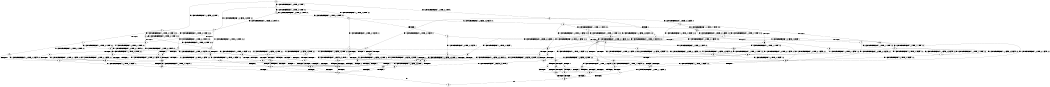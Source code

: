 digraph BCG {
size = "7, 10.5";
center = TRUE;
node [shape = circle];
0 [peripheries = 2];
0 -> 1 [label = "EX !1 !ATOMIC_EXCH_BRANCH (1, +0, TRUE, +0, 1, TRUE) !::"];
0 -> 2 [label = "EX !2 !ATOMIC_EXCH_BRANCH (1, +0, FALSE, +0, 3, TRUE) !::"];
0 -> 3 [label = "EX !0 !ATOMIC_EXCH_BRANCH (1, +1, TRUE, +0, 2, TRUE) !::"];
1 -> 4 [label = "EX !2 !ATOMIC_EXCH_BRANCH (1, +0, FALSE, +0, 3, TRUE) !:0:1:"];
1 -> 5 [label = "EX !0 !ATOMIC_EXCH_BRANCH (1, +1, TRUE, +0, 2, TRUE) !:0:1:"];
1 -> 6 [label = "EX !1 !ATOMIC_EXCH_BRANCH (1, +0, TRUE, +0, 1, TRUE) !:0:1:"];
2 -> 7 [label = "TERMINATE !2"];
2 -> 8 [label = "EX !1 !ATOMIC_EXCH_BRANCH (1, +0, TRUE, +0, 1, TRUE) !:0:1:2:"];
2 -> 9 [label = "EX !0 !ATOMIC_EXCH_BRANCH (1, +1, TRUE, +0, 2, TRUE) !:0:1:2:"];
3 -> 10 [label = "TERMINATE !0"];
3 -> 11 [label = "EX !1 !ATOMIC_EXCH_BRANCH (1, +0, TRUE, +0, 1, FALSE) !:0:"];
3 -> 12 [label = "EX !2 !ATOMIC_EXCH_BRANCH (1, +0, FALSE, +0, 3, FALSE) !:0:"];
4 -> 13 [label = "TERMINATE !2"];
4 -> 14 [label = "EX !0 !ATOMIC_EXCH_BRANCH (1, +1, TRUE, +0, 2, TRUE) !:0:1:2:"];
4 -> 8 [label = "EX !1 !ATOMIC_EXCH_BRANCH (1, +0, TRUE, +0, 1, TRUE) !:0:1:2:"];
5 -> 15 [label = "TERMINATE !0"];
5 -> 16 [label = "EX !2 !ATOMIC_EXCH_BRANCH (1, +0, FALSE, +0, 3, FALSE) !:0:1:"];
5 -> 17 [label = "EX !1 !ATOMIC_EXCH_BRANCH (1, +0, TRUE, +0, 1, FALSE) !:0:1:"];
6 -> 4 [label = "EX !2 !ATOMIC_EXCH_BRANCH (1, +0, FALSE, +0, 3, TRUE) !:0:1:"];
6 -> 5 [label = "EX !0 !ATOMIC_EXCH_BRANCH (1, +1, TRUE, +0, 2, TRUE) !:0:1:"];
6 -> 6 [label = "EX !1 !ATOMIC_EXCH_BRANCH (1, +0, TRUE, +0, 1, TRUE) !:0:1:"];
7 -> 18 [label = "EX !1 !ATOMIC_EXCH_BRANCH (1, +0, TRUE, +0, 1, TRUE) !:0:1:"];
7 -> 19 [label = "EX !0 !ATOMIC_EXCH_BRANCH (1, +1, TRUE, +0, 2, TRUE) !:0:1:"];
8 -> 13 [label = "TERMINATE !2"];
8 -> 14 [label = "EX !0 !ATOMIC_EXCH_BRANCH (1, +1, TRUE, +0, 2, TRUE) !:0:1:2:"];
8 -> 8 [label = "EX !1 !ATOMIC_EXCH_BRANCH (1, +0, TRUE, +0, 1, TRUE) !:0:1:2:"];
9 -> 20 [label = "TERMINATE !2"];
9 -> 21 [label = "TERMINATE !0"];
9 -> 22 [label = "EX !1 !ATOMIC_EXCH_BRANCH (1, +0, TRUE, +0, 1, FALSE) !:0:1:2:"];
10 -> 23 [label = "EX !1 !ATOMIC_EXCH_BRANCH (1, +0, TRUE, +0, 1, FALSE) !::"];
10 -> 24 [label = "EX !2 !ATOMIC_EXCH_BRANCH (1, +0, FALSE, +0, 3, FALSE) !::"];
11 -> 25 [label = "TERMINATE !1"];
11 -> 26 [label = "TERMINATE !0"];
11 -> 27 [label = "EX !2 !ATOMIC_EXCH_BRANCH (1, +0, FALSE, +0, 3, TRUE) !:0:1:"];
12 -> 28 [label = "TERMINATE !0"];
12 -> 29 [label = "EX !1 !ATOMIC_EXCH_BRANCH (1, +0, TRUE, +0, 1, FALSE) !:0:1:2:"];
12 -> 30 [label = "EX !2 !ATOMIC_EXCH_BRANCH (1, +1, TRUE, +1, 1, TRUE) !:0:1:2:"];
13 -> 31 [label = "EX !0 !ATOMIC_EXCH_BRANCH (1, +1, TRUE, +0, 2, TRUE) !:0:1:"];
13 -> 18 [label = "EX !1 !ATOMIC_EXCH_BRANCH (1, +0, TRUE, +0, 1, TRUE) !:0:1:"];
14 -> 32 [label = "TERMINATE !2"];
14 -> 33 [label = "TERMINATE !0"];
14 -> 22 [label = "EX !1 !ATOMIC_EXCH_BRANCH (1, +0, TRUE, +0, 1, FALSE) !:0:1:2:"];
15 -> 34 [label = "EX !2 !ATOMIC_EXCH_BRANCH (1, +0, FALSE, +0, 3, FALSE) !:1:"];
15 -> 35 [label = "EX !1 !ATOMIC_EXCH_BRANCH (1, +0, TRUE, +0, 1, FALSE) !:1:"];
16 -> 36 [label = "TERMINATE !0"];
16 -> 37 [label = "EX !2 !ATOMIC_EXCH_BRANCH (1, +1, TRUE, +1, 1, TRUE) !:0:1:2:"];
16 -> 29 [label = "EX !1 !ATOMIC_EXCH_BRANCH (1, +0, TRUE, +0, 1, FALSE) !:0:1:2:"];
17 -> 25 [label = "TERMINATE !1"];
17 -> 26 [label = "TERMINATE !0"];
17 -> 27 [label = "EX !2 !ATOMIC_EXCH_BRANCH (1, +0, FALSE, +0, 3, TRUE) !:0:1:"];
18 -> 31 [label = "EX !0 !ATOMIC_EXCH_BRANCH (1, +1, TRUE, +0, 2, TRUE) !:0:1:"];
18 -> 18 [label = "EX !1 !ATOMIC_EXCH_BRANCH (1, +0, TRUE, +0, 1, TRUE) !:0:1:"];
19 -> 38 [label = "TERMINATE !0"];
19 -> 39 [label = "EX !1 !ATOMIC_EXCH_BRANCH (1, +0, TRUE, +0, 1, FALSE) !:0:1:"];
20 -> 38 [label = "TERMINATE !0"];
20 -> 39 [label = "EX !1 !ATOMIC_EXCH_BRANCH (1, +0, TRUE, +0, 1, FALSE) !:0:1:"];
21 -> 38 [label = "TERMINATE !2"];
21 -> 40 [label = "EX !1 !ATOMIC_EXCH_BRANCH (1, +0, TRUE, +0, 1, FALSE) !:1:2:"];
22 -> 41 [label = "TERMINATE !1"];
22 -> 42 [label = "TERMINATE !2"];
22 -> 43 [label = "TERMINATE !0"];
23 -> 44 [label = "TERMINATE !1"];
23 -> 45 [label = "EX !2 !ATOMIC_EXCH_BRANCH (1, +0, FALSE, +0, 3, TRUE) !:1:"];
24 -> 46 [label = "EX !1 !ATOMIC_EXCH_BRANCH (1, +0, TRUE, +0, 1, FALSE) !:1:2:"];
24 -> 47 [label = "EX !2 !ATOMIC_EXCH_BRANCH (1, +1, TRUE, +1, 1, TRUE) !:1:2:"];
25 -> 44 [label = "TERMINATE !0"];
25 -> 48 [label = "EX !2 !ATOMIC_EXCH_BRANCH (1, +0, FALSE, +0, 3, TRUE) !:0:"];
26 -> 44 [label = "TERMINATE !1"];
26 -> 45 [label = "EX !2 !ATOMIC_EXCH_BRANCH (1, +0, FALSE, +0, 3, TRUE) !:1:"];
27 -> 41 [label = "TERMINATE !1"];
27 -> 42 [label = "TERMINATE !2"];
27 -> 43 [label = "TERMINATE !0"];
28 -> 46 [label = "EX !1 !ATOMIC_EXCH_BRANCH (1, +0, TRUE, +0, 1, FALSE) !:1:2:"];
28 -> 47 [label = "EX !2 !ATOMIC_EXCH_BRANCH (1, +1, TRUE, +1, 1, TRUE) !:1:2:"];
29 -> 49 [label = "TERMINATE !1"];
29 -> 50 [label = "TERMINATE !0"];
29 -> 51 [label = "EX !2 !ATOMIC_EXCH_BRANCH (1, +1, TRUE, +1, 1, FALSE) !:0:1:2:"];
30 -> 52 [label = "TERMINATE !0"];
30 -> 53 [label = "EX !1 !ATOMIC_EXCH_BRANCH (1, +0, TRUE, +0, 1, FALSE) !:0:1:2:"];
30 -> 54 [label = "EX !2 !ATOMIC_EXCH_BRANCH (1, +0, FALSE, +0, 3, FALSE) !:0:1:2:"];
31 -> 55 [label = "TERMINATE !0"];
31 -> 39 [label = "EX !1 !ATOMIC_EXCH_BRANCH (1, +0, TRUE, +0, 1, FALSE) !:0:1:"];
32 -> 55 [label = "TERMINATE !0"];
32 -> 39 [label = "EX !1 !ATOMIC_EXCH_BRANCH (1, +0, TRUE, +0, 1, FALSE) !:0:1:"];
33 -> 55 [label = "TERMINATE !2"];
33 -> 40 [label = "EX !1 !ATOMIC_EXCH_BRANCH (1, +0, TRUE, +0, 1, FALSE) !:1:2:"];
34 -> 56 [label = "EX !2 !ATOMIC_EXCH_BRANCH (1, +1, TRUE, +1, 1, TRUE) !:1:2:"];
34 -> 46 [label = "EX !1 !ATOMIC_EXCH_BRANCH (1, +0, TRUE, +0, 1, FALSE) !:1:2:"];
35 -> 44 [label = "TERMINATE !1"];
35 -> 45 [label = "EX !2 !ATOMIC_EXCH_BRANCH (1, +0, FALSE, +0, 3, TRUE) !:1:"];
36 -> 56 [label = "EX !2 !ATOMIC_EXCH_BRANCH (1, +1, TRUE, +1, 1, TRUE) !:1:2:"];
36 -> 46 [label = "EX !1 !ATOMIC_EXCH_BRANCH (1, +0, TRUE, +0, 1, FALSE) !:1:2:"];
37 -> 57 [label = "TERMINATE !0"];
37 -> 58 [label = "EX !2 !ATOMIC_EXCH_BRANCH (1, +0, FALSE, +0, 3, FALSE) !:0:1:2:"];
37 -> 53 [label = "EX !1 !ATOMIC_EXCH_BRANCH (1, +0, TRUE, +0, 1, FALSE) !:0:1:2:"];
38 -> 59 [label = "EX !1 !ATOMIC_EXCH_BRANCH (1, +0, TRUE, +0, 1, FALSE) !:1:"];
39 -> 60 [label = "TERMINATE !1"];
39 -> 61 [label = "TERMINATE !0"];
40 -> 62 [label = "TERMINATE !1"];
40 -> 61 [label = "TERMINATE !2"];
41 -> 60 [label = "TERMINATE !2"];
41 -> 62 [label = "TERMINATE !0"];
42 -> 60 [label = "TERMINATE !1"];
42 -> 61 [label = "TERMINATE !0"];
43 -> 62 [label = "TERMINATE !1"];
43 -> 61 [label = "TERMINATE !2"];
44 -> 63 [label = "EX !2 !ATOMIC_EXCH_BRANCH (1, +0, FALSE, +0, 3, TRUE) !::"];
45 -> 62 [label = "TERMINATE !1"];
45 -> 61 [label = "TERMINATE !2"];
46 -> 64 [label = "TERMINATE !1"];
46 -> 65 [label = "EX !2 !ATOMIC_EXCH_BRANCH (1, +1, TRUE, +1, 1, FALSE) !:1:2:"];
47 -> 66 [label = "EX !1 !ATOMIC_EXCH_BRANCH (1, +0, TRUE, +0, 1, FALSE) !:1:2:"];
47 -> 67 [label = "EX !2 !ATOMIC_EXCH_BRANCH (1, +0, FALSE, +0, 3, FALSE) !:1:2:"];
48 -> 60 [label = "TERMINATE !2"];
48 -> 62 [label = "TERMINATE !0"];
49 -> 64 [label = "TERMINATE !0"];
49 -> 68 [label = "EX !2 !ATOMIC_EXCH_BRANCH (1, +1, TRUE, +1, 1, FALSE) !:0:2:"];
50 -> 64 [label = "TERMINATE !1"];
50 -> 65 [label = "EX !2 !ATOMIC_EXCH_BRANCH (1, +1, TRUE, +1, 1, FALSE) !:1:2:"];
51 -> 69 [label = "TERMINATE !1"];
51 -> 70 [label = "TERMINATE !2"];
51 -> 71 [label = "TERMINATE !0"];
52 -> 66 [label = "EX !1 !ATOMIC_EXCH_BRANCH (1, +0, TRUE, +0, 1, FALSE) !:1:2:"];
52 -> 67 [label = "EX !2 !ATOMIC_EXCH_BRANCH (1, +0, FALSE, +0, 3, FALSE) !:1:2:"];
53 -> 72 [label = "TERMINATE !1"];
53 -> 73 [label = "TERMINATE !0"];
53 -> 74 [label = "EX !2 !ATOMIC_EXCH_BRANCH (1, +0, FALSE, +0, 3, TRUE) !:0:1:2:"];
54 -> 28 [label = "TERMINATE !0"];
54 -> 29 [label = "EX !1 !ATOMIC_EXCH_BRANCH (1, +0, TRUE, +0, 1, FALSE) !:0:1:2:"];
54 -> 30 [label = "EX !2 !ATOMIC_EXCH_BRANCH (1, +1, TRUE, +1, 1, TRUE) !:0:1:2:"];
55 -> 59 [label = "EX !1 !ATOMIC_EXCH_BRANCH (1, +0, TRUE, +0, 1, FALSE) !:1:"];
56 -> 75 [label = "EX !2 !ATOMIC_EXCH_BRANCH (1, +0, FALSE, +0, 3, FALSE) !:1:2:"];
56 -> 66 [label = "EX !1 !ATOMIC_EXCH_BRANCH (1, +0, TRUE, +0, 1, FALSE) !:1:2:"];
57 -> 75 [label = "EX !2 !ATOMIC_EXCH_BRANCH (1, +0, FALSE, +0, 3, FALSE) !:1:2:"];
57 -> 66 [label = "EX !1 !ATOMIC_EXCH_BRANCH (1, +0, TRUE, +0, 1, FALSE) !:1:2:"];
58 -> 36 [label = "TERMINATE !0"];
58 -> 37 [label = "EX !2 !ATOMIC_EXCH_BRANCH (1, +1, TRUE, +1, 1, TRUE) !:0:1:2:"];
58 -> 29 [label = "EX !1 !ATOMIC_EXCH_BRANCH (1, +0, TRUE, +0, 1, FALSE) !:0:1:2:"];
59 -> 76 [label = "TERMINATE !1"];
60 -> 76 [label = "TERMINATE !0"];
61 -> 76 [label = "TERMINATE !1"];
62 -> 76 [label = "TERMINATE !2"];
63 -> 76 [label = "TERMINATE !2"];
64 -> 77 [label = "EX !2 !ATOMIC_EXCH_BRANCH (1, +1, TRUE, +1, 1, FALSE) !:2:"];
65 -> 78 [label = "TERMINATE !1"];
65 -> 79 [label = "TERMINATE !2"];
66 -> 80 [label = "TERMINATE !1"];
66 -> 81 [label = "EX !2 !ATOMIC_EXCH_BRANCH (1, +0, FALSE, +0, 3, TRUE) !:1:2:"];
67 -> 46 [label = "EX !1 !ATOMIC_EXCH_BRANCH (1, +0, TRUE, +0, 1, FALSE) !:1:2:"];
67 -> 47 [label = "EX !2 !ATOMIC_EXCH_BRANCH (1, +1, TRUE, +1, 1, TRUE) !:1:2:"];
68 -> 82 [label = "TERMINATE !2"];
68 -> 78 [label = "TERMINATE !0"];
69 -> 82 [label = "TERMINATE !2"];
69 -> 78 [label = "TERMINATE !0"];
70 -> 82 [label = "TERMINATE !1"];
70 -> 79 [label = "TERMINATE !0"];
71 -> 78 [label = "TERMINATE !1"];
71 -> 79 [label = "TERMINATE !2"];
72 -> 80 [label = "TERMINATE !0"];
72 -> 83 [label = "EX !2 !ATOMIC_EXCH_BRANCH (1, +0, FALSE, +0, 3, TRUE) !:0:2:"];
73 -> 80 [label = "TERMINATE !1"];
73 -> 81 [label = "EX !2 !ATOMIC_EXCH_BRANCH (1, +0, FALSE, +0, 3, TRUE) !:1:2:"];
74 -> 41 [label = "TERMINATE !1"];
74 -> 42 [label = "TERMINATE !2"];
74 -> 43 [label = "TERMINATE !0"];
75 -> 56 [label = "EX !2 !ATOMIC_EXCH_BRANCH (1, +1, TRUE, +1, 1, TRUE) !:1:2:"];
75 -> 46 [label = "EX !1 !ATOMIC_EXCH_BRANCH (1, +0, TRUE, +0, 1, FALSE) !:1:2:"];
76 -> 84 [label = "exit"];
77 -> 85 [label = "TERMINATE !2"];
78 -> 85 [label = "TERMINATE !2"];
79 -> 85 [label = "TERMINATE !1"];
80 -> 86 [label = "EX !2 !ATOMIC_EXCH_BRANCH (1, +0, FALSE, +0, 3, TRUE) !:2:"];
81 -> 62 [label = "TERMINATE !1"];
81 -> 61 [label = "TERMINATE !2"];
82 -> 85 [label = "TERMINATE !0"];
83 -> 60 [label = "TERMINATE !2"];
83 -> 62 [label = "TERMINATE !0"];
85 -> 84 [label = "exit"];
86 -> 76 [label = "TERMINATE !2"];
}
